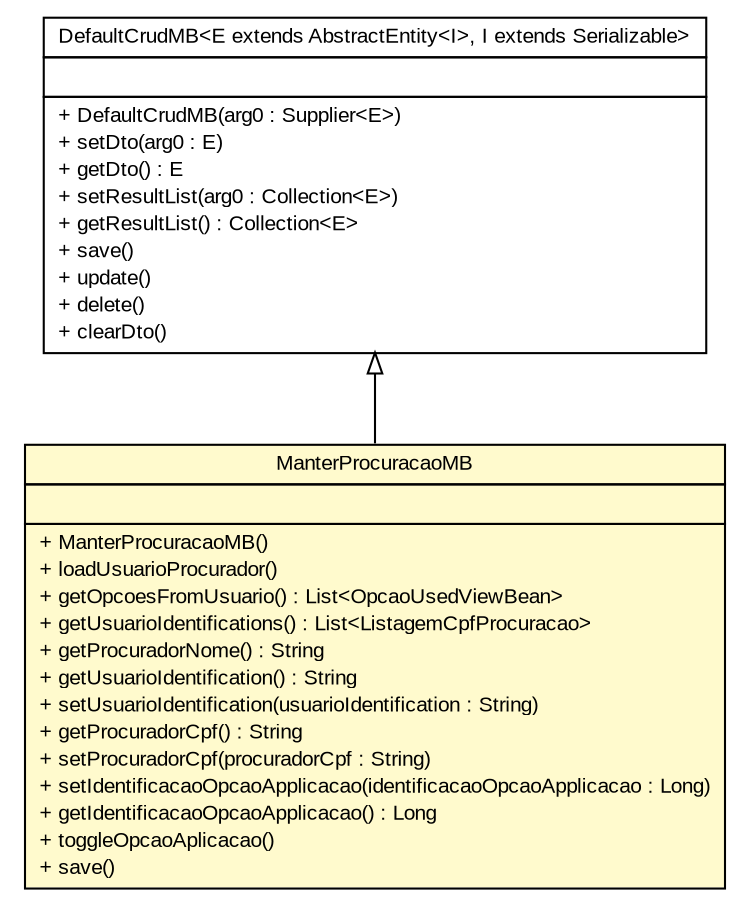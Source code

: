#!/usr/local/bin/dot
#
# Class diagram 
# Generated by UMLGraph version R5_6 (http://www.umlgraph.org/)
#

digraph G {
	edge [fontname="arial",fontsize=10,labelfontname="arial",labelfontsize=10];
	node [fontname="arial",fontsize=10,shape=plaintext];
	nodesep=0.25;
	ranksep=0.5;
	// br.gov.to.sefaz.seg.managedbean.ManterProcuracaoMB
	c1045 [label=<<table title="br.gov.to.sefaz.seg.managedbean.ManterProcuracaoMB" border="0" cellborder="1" cellspacing="0" cellpadding="2" port="p" bgcolor="lemonChiffon" href="./ManterProcuracaoMB.html">
		<tr><td><table border="0" cellspacing="0" cellpadding="1">
<tr><td align="center" balign="center"> ManterProcuracaoMB </td></tr>
		</table></td></tr>
		<tr><td><table border="0" cellspacing="0" cellpadding="1">
<tr><td align="left" balign="left">  </td></tr>
		</table></td></tr>
		<tr><td><table border="0" cellspacing="0" cellpadding="1">
<tr><td align="left" balign="left"> + ManterProcuracaoMB() </td></tr>
<tr><td align="left" balign="left"> + loadUsuarioProcurador() </td></tr>
<tr><td align="left" balign="left"> + getOpcoesFromUsuario() : List&lt;OpcaoUsedViewBean&gt; </td></tr>
<tr><td align="left" balign="left"> + getUsuarioIdentifications() : List&lt;ListagemCpfProcuracao&gt; </td></tr>
<tr><td align="left" balign="left"> + getProcuradorNome() : String </td></tr>
<tr><td align="left" balign="left"> + getUsuarioIdentification() : String </td></tr>
<tr><td align="left" balign="left"> + setUsuarioIdentification(usuarioIdentification : String) </td></tr>
<tr><td align="left" balign="left"> + getProcuradorCpf() : String </td></tr>
<tr><td align="left" balign="left"> + setProcuradorCpf(procuradorCpf : String) </td></tr>
<tr><td align="left" balign="left"> + setIdentificacaoOpcaoApplicacao(identificacaoOpcaoApplicacao : Long) </td></tr>
<tr><td align="left" balign="left"> + getIdentificacaoOpcaoApplicacao() : Long </td></tr>
<tr><td align="left" balign="left"> + toggleOpcaoAplicacao() </td></tr>
<tr><td align="left" balign="left"> + save() </td></tr>
		</table></td></tr>
		</table>>, URL="./ManterProcuracaoMB.html", fontname="arial", fontcolor="black", fontsize=10.0];
	//br.gov.to.sefaz.seg.managedbean.ManterProcuracaoMB extends br.gov.to.sefaz.presentation.managedbean.impl.DefaultCrudMB<br.gov.to.sefaz.seg.persistence.entity.ProcuracaoUsuario, java.lang.Long>
	c1066:p -> c1045:p [dir=back,arrowtail=empty];
	// br.gov.to.sefaz.presentation.managedbean.impl.DefaultCrudMB<E extends br.gov.to.sefaz.persistence.entity.AbstractEntity<I>, I extends java.io.Serializable>
	c1066 [label=<<table title="br.gov.to.sefaz.presentation.managedbean.impl.DefaultCrudMB" border="0" cellborder="1" cellspacing="0" cellpadding="2" port="p" href="http://java.sun.com/j2se/1.4.2/docs/api/br/gov/to/sefaz/presentation/managedbean/impl/DefaultCrudMB.html">
		<tr><td><table border="0" cellspacing="0" cellpadding="1">
<tr><td align="center" balign="center"> DefaultCrudMB&lt;E extends AbstractEntity&lt;I&gt;, I extends Serializable&gt; </td></tr>
		</table></td></tr>
		<tr><td><table border="0" cellspacing="0" cellpadding="1">
<tr><td align="left" balign="left">  </td></tr>
		</table></td></tr>
		<tr><td><table border="0" cellspacing="0" cellpadding="1">
<tr><td align="left" balign="left"> + DefaultCrudMB(arg0 : Supplier&lt;E&gt;) </td></tr>
<tr><td align="left" balign="left"> + setDto(arg0 : E) </td></tr>
<tr><td align="left" balign="left"> + getDto() : E </td></tr>
<tr><td align="left" balign="left"> + setResultList(arg0 : Collection&lt;E&gt;) </td></tr>
<tr><td align="left" balign="left"> + getResultList() : Collection&lt;E&gt; </td></tr>
<tr><td align="left" balign="left"> + save() </td></tr>
<tr><td align="left" balign="left"> + update() </td></tr>
<tr><td align="left" balign="left"> + delete() </td></tr>
<tr><td align="left" balign="left"> + clearDto() </td></tr>
		</table></td></tr>
		</table>>, URL="http://java.sun.com/j2se/1.4.2/docs/api/br/gov/to/sefaz/presentation/managedbean/impl/DefaultCrudMB.html", fontname="arial", fontcolor="black", fontsize=10.0];
}


